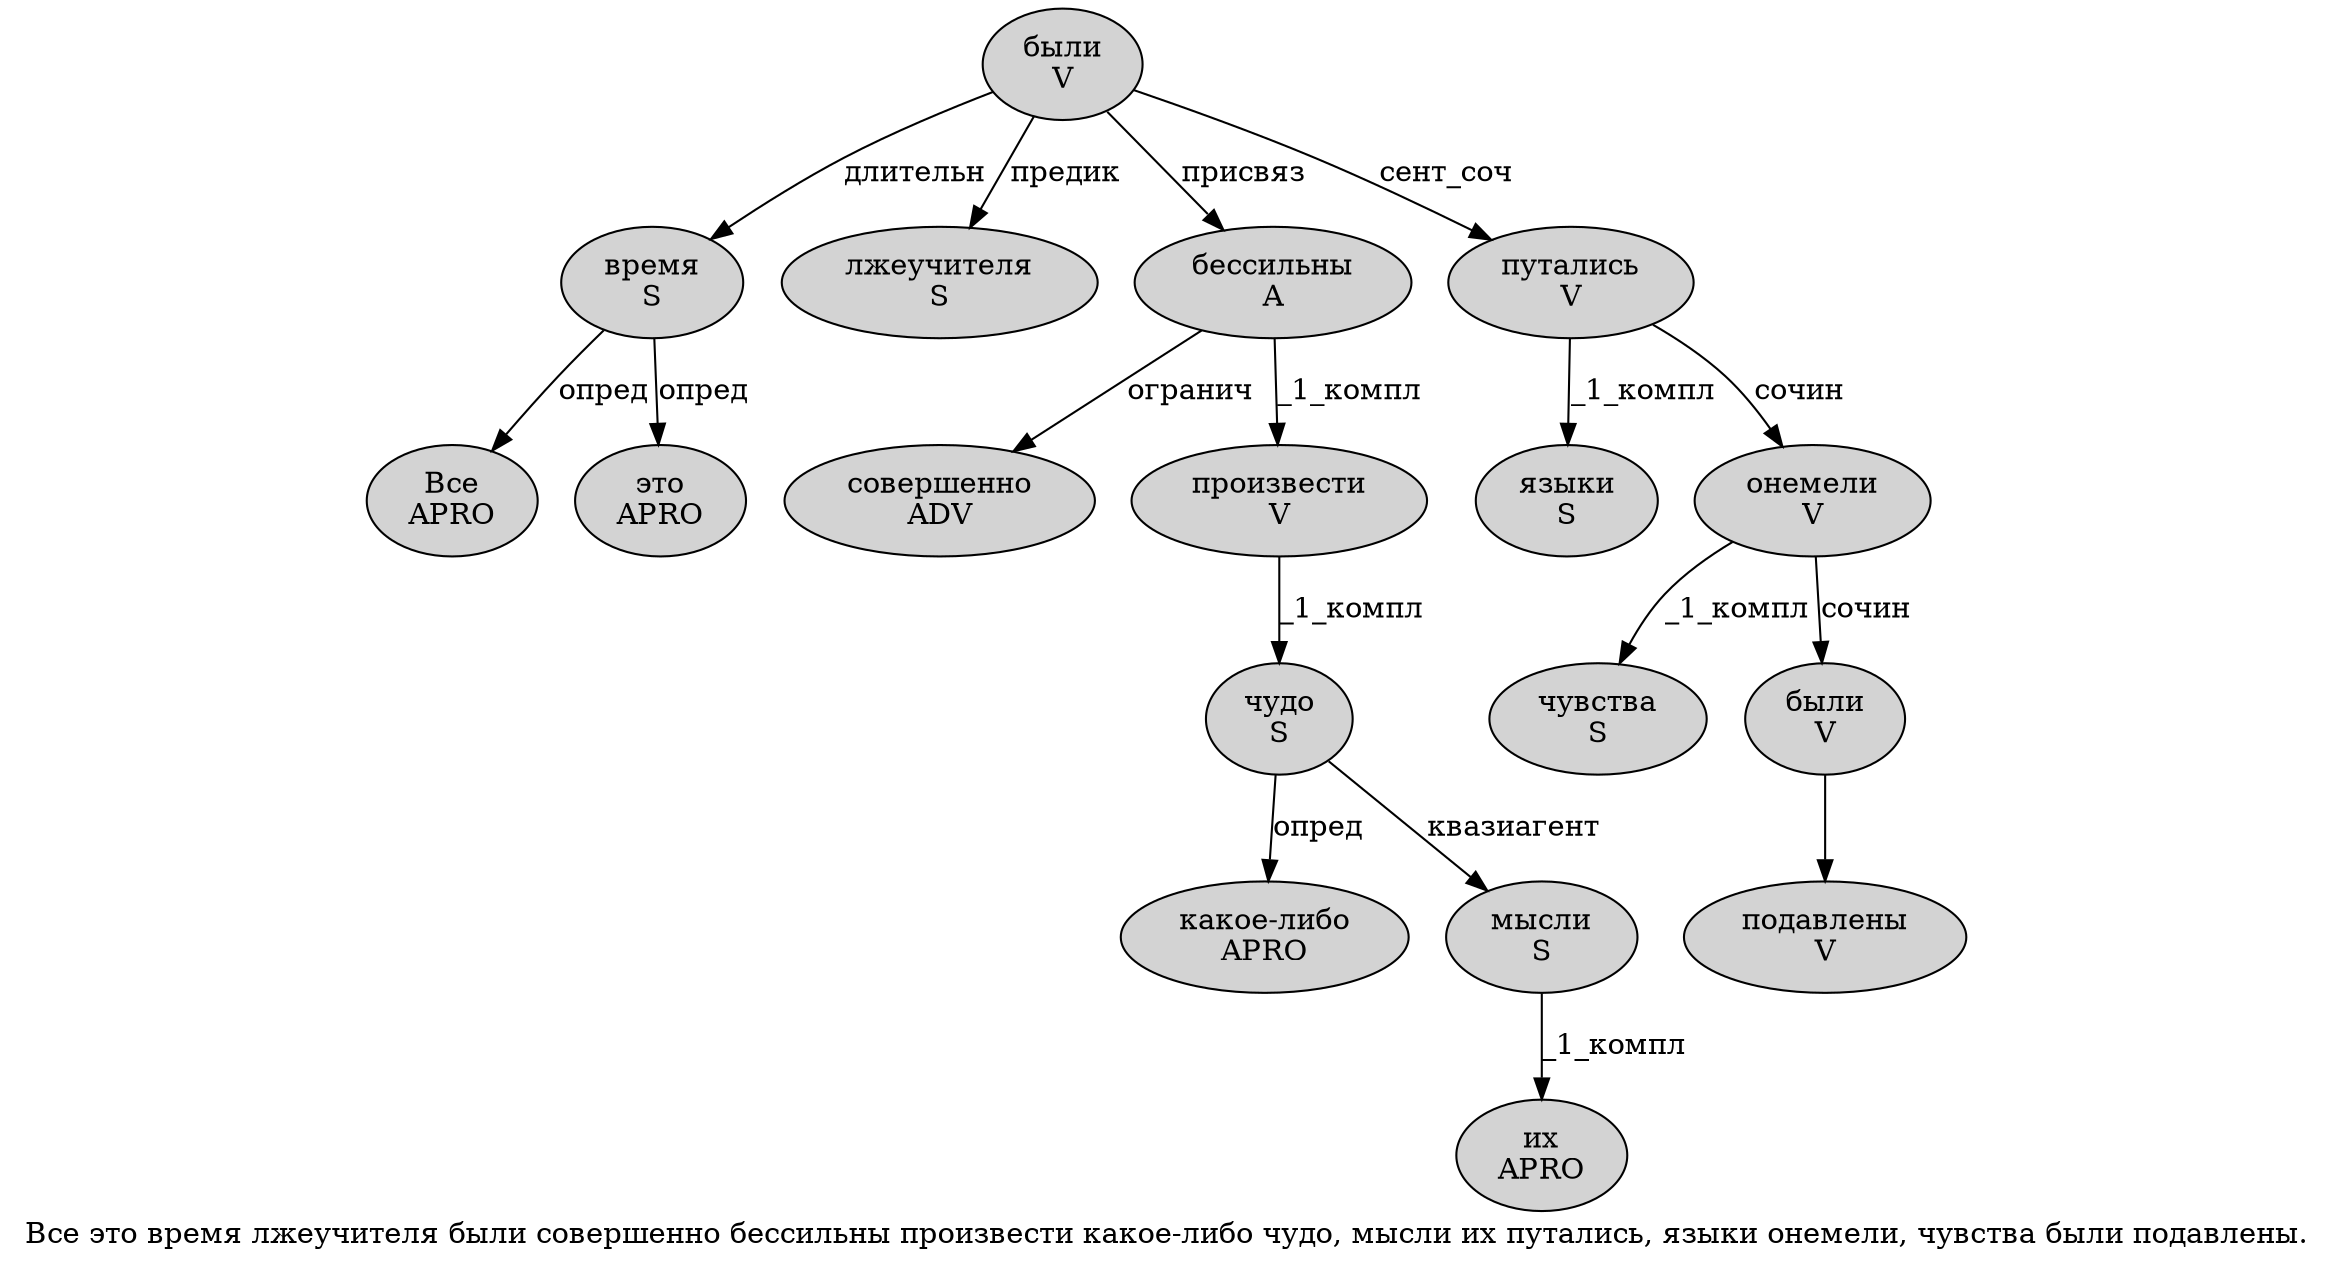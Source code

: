 digraph SENTENCE_608 {
	graph [label="Все это время лжеучителя были совершенно бессильны произвести какое-либо чудо, мысли их путались, языки онемели, чувства были подавлены."]
	node [style=filled]
		0 [label="Все
APRO" color="" fillcolor=lightgray penwidth=1 shape=ellipse]
		1 [label="это
APRO" color="" fillcolor=lightgray penwidth=1 shape=ellipse]
		2 [label="время
S" color="" fillcolor=lightgray penwidth=1 shape=ellipse]
		3 [label="лжеучителя
S" color="" fillcolor=lightgray penwidth=1 shape=ellipse]
		4 [label="были
V" color="" fillcolor=lightgray penwidth=1 shape=ellipse]
		5 [label="совершенно
ADV" color="" fillcolor=lightgray penwidth=1 shape=ellipse]
		6 [label="бессильны
A" color="" fillcolor=lightgray penwidth=1 shape=ellipse]
		7 [label="произвести
V" color="" fillcolor=lightgray penwidth=1 shape=ellipse]
		8 [label="какое-либо
APRO" color="" fillcolor=lightgray penwidth=1 shape=ellipse]
		9 [label="чудо
S" color="" fillcolor=lightgray penwidth=1 shape=ellipse]
		11 [label="мысли
S" color="" fillcolor=lightgray penwidth=1 shape=ellipse]
		12 [label="их
APRO" color="" fillcolor=lightgray penwidth=1 shape=ellipse]
		13 [label="путались
V" color="" fillcolor=lightgray penwidth=1 shape=ellipse]
		15 [label="языки
S" color="" fillcolor=lightgray penwidth=1 shape=ellipse]
		16 [label="онемели
V" color="" fillcolor=lightgray penwidth=1 shape=ellipse]
		18 [label="чувства
S" color="" fillcolor=lightgray penwidth=1 shape=ellipse]
		19 [label="были
V" color="" fillcolor=lightgray penwidth=1 shape=ellipse]
		20 [label="подавлены
V" color="" fillcolor=lightgray penwidth=1 shape=ellipse]
			16 -> 18 [label="_1_компл"]
			16 -> 19 [label="сочин"]
			6 -> 5 [label="огранич"]
			6 -> 7 [label="_1_компл"]
			4 -> 2 [label="длительн"]
			4 -> 3 [label="предик"]
			4 -> 6 [label="присвяз"]
			4 -> 13 [label="сент_соч"]
			9 -> 8 [label="опред"]
			9 -> 11 [label="квазиагент"]
			7 -> 9 [label="_1_компл"]
			13 -> 15 [label="_1_компл"]
			13 -> 16 [label="сочин"]
			19 -> 20
			11 -> 12 [label="_1_компл"]
			2 -> 0 [label="опред"]
			2 -> 1 [label="опред"]
}